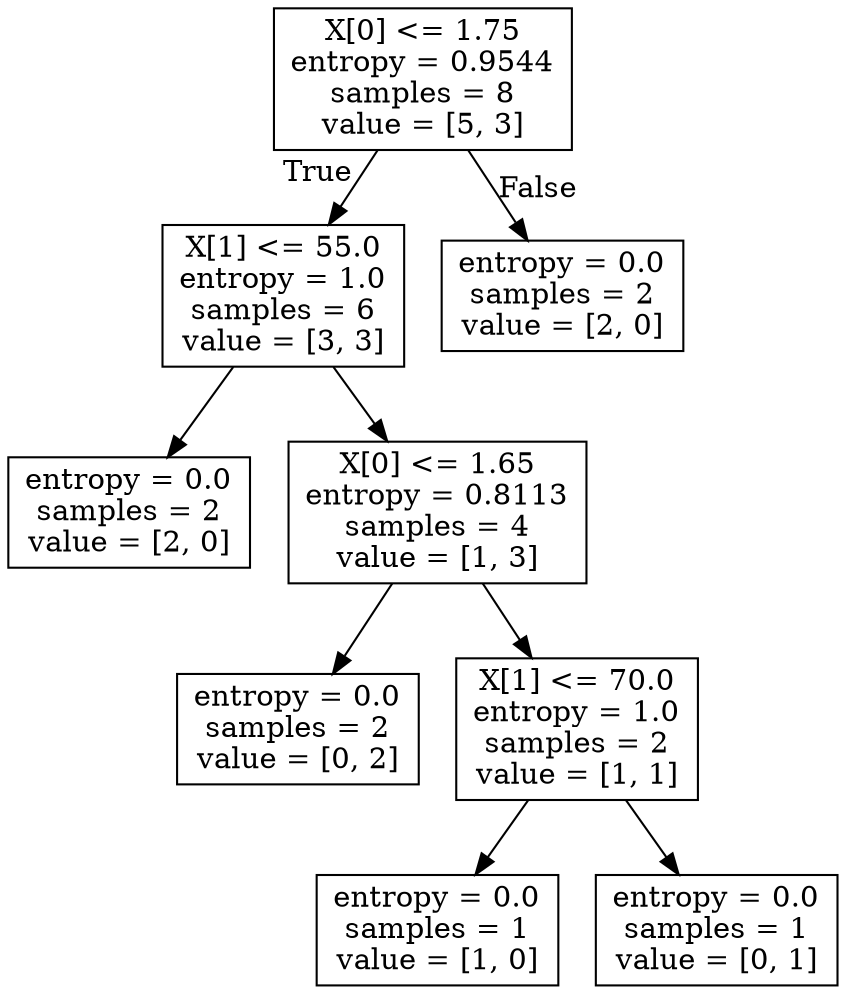 digraph Tree {
node [shape=box] ;
0 [label="X[0] <= 1.75\nentropy = 0.9544\nsamples = 8\nvalue = [5, 3]"] ;
1 [label="X[1] <= 55.0\nentropy = 1.0\nsamples = 6\nvalue = [3, 3]"] ;
0 -> 1 [labeldistance=2.5, labelangle=45, headlabel="True"] ;
2 [label="entropy = 0.0\nsamples = 2\nvalue = [2, 0]"] ;
1 -> 2 ;
3 [label="X[0] <= 1.65\nentropy = 0.8113\nsamples = 4\nvalue = [1, 3]"] ;
1 -> 3 ;
4 [label="entropy = 0.0\nsamples = 2\nvalue = [0, 2]"] ;
3 -> 4 ;
5 [label="X[1] <= 70.0\nentropy = 1.0\nsamples = 2\nvalue = [1, 1]"] ;
3 -> 5 ;
6 [label="entropy = 0.0\nsamples = 1\nvalue = [1, 0]"] ;
5 -> 6 ;
7 [label="entropy = 0.0\nsamples = 1\nvalue = [0, 1]"] ;
5 -> 7 ;
8 [label="entropy = 0.0\nsamples = 2\nvalue = [2, 0]"] ;
0 -> 8 [labeldistance=2.5, labelangle=-45, headlabel="False"] ;
}